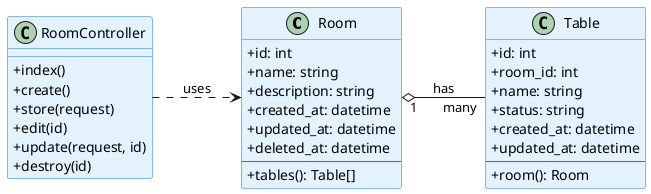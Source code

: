 @startuml Class Diagram - Master Ruangan (Horizontal)

left to right direction

' Styling
skinparam classAttributeIconSize 0
skinparam class {
    BackgroundColor #E3F2FD
    BorderColor #1976D2
}

' === Model Room ===
class Room {
    +id: int
    +name: string
    +description: string
    +created_at: datetime
    +updated_at: datetime
    +deleted_at: datetime
    --
    +tables(): Table[]
}

' === Model Table (Meja) ===
class Table {
    +id: int
    +room_id: int
    +name: string
    +status: string
    +created_at: datetime
    +updated_at: datetime
    --
    +room(): Room
}

' === RoomController ===
class RoomController {
    +index()
    +create()
    +store(request)
    +edit(id)
    +update(request, id)
    +destroy(id)
}

' === Relasi ===
Room "1" o-- "many" Table : has
RoomController ..> Room : uses

@enduml
